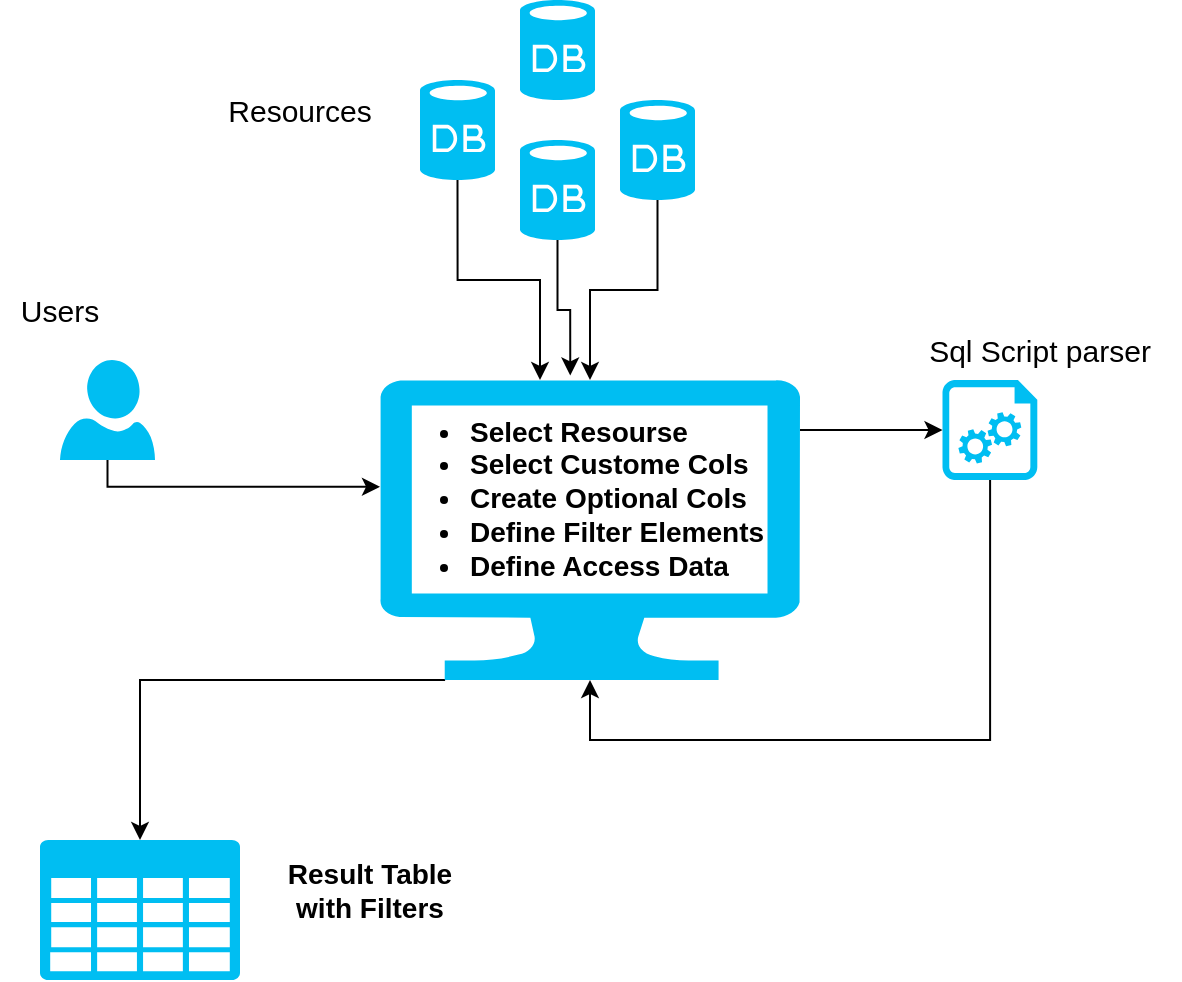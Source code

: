 <mxfile version="24.8.3">
  <diagram id="WI9T0HZ2pTsCkuznbFz-" name="Page-1">
    <mxGraphModel dx="1567" dy="591" grid="1" gridSize="10" guides="1" tooltips="1" connect="1" arrows="1" fold="1" page="1" pageScale="1" pageWidth="1169" pageHeight="827" math="0" shadow="0">
      <root>
        <mxCell id="0" />
        <mxCell id="1" parent="0" />
        <mxCell id="NRGbvaWVTnNYALB_0vKa-22" value="" style="edgeStyle=orthogonalEdgeStyle;rounded=0;orthogonalLoop=1;jettySize=auto;html=1;entryX=0.453;entryY=-0.015;entryDx=0;entryDy=0;entryPerimeter=0;" edge="1" parent="1" source="NRGbvaWVTnNYALB_0vKa-1" target="NRGbvaWVTnNYALB_0vKa-5">
          <mxGeometry relative="1" as="geometry" />
        </mxCell>
        <mxCell id="NRGbvaWVTnNYALB_0vKa-1" value="" style="verticalLabelPosition=bottom;html=1;verticalAlign=top;align=center;strokeColor=none;fillColor=#00BEF2;shape=mxgraph.azure.database;" vertex="1" parent="1">
          <mxGeometry x="570" y="190" width="37.5" height="50" as="geometry" />
        </mxCell>
        <mxCell id="NRGbvaWVTnNYALB_0vKa-20" value="" style="edgeStyle=orthogonalEdgeStyle;rounded=0;orthogonalLoop=1;jettySize=auto;html=1;" edge="1" parent="1" source="NRGbvaWVTnNYALB_0vKa-2" target="NRGbvaWVTnNYALB_0vKa-5">
          <mxGeometry relative="1" as="geometry" />
        </mxCell>
        <mxCell id="NRGbvaWVTnNYALB_0vKa-2" value="" style="verticalLabelPosition=bottom;html=1;verticalAlign=top;align=center;strokeColor=none;fillColor=#00BEF2;shape=mxgraph.azure.database;" vertex="1" parent="1">
          <mxGeometry x="620" y="170" width="37.5" height="50" as="geometry" />
        </mxCell>
        <mxCell id="NRGbvaWVTnNYALB_0vKa-3" value="" style="verticalLabelPosition=bottom;html=1;verticalAlign=top;align=center;strokeColor=none;fillColor=#00BEF2;shape=mxgraph.azure.database;" vertex="1" parent="1">
          <mxGeometry x="570" y="120" width="37.5" height="50" as="geometry" />
        </mxCell>
        <mxCell id="NRGbvaWVTnNYALB_0vKa-21" value="" style="edgeStyle=orthogonalEdgeStyle;rounded=0;orthogonalLoop=1;jettySize=auto;html=1;exitX=0.5;exitY=1;exitDx=0;exitDy=0;exitPerimeter=0;" edge="1" parent="1" source="NRGbvaWVTnNYALB_0vKa-4" target="NRGbvaWVTnNYALB_0vKa-5">
          <mxGeometry relative="1" as="geometry">
            <Array as="points">
              <mxPoint x="539" y="260" />
              <mxPoint x="580" y="260" />
            </Array>
          </mxGeometry>
        </mxCell>
        <mxCell id="NRGbvaWVTnNYALB_0vKa-4" value="" style="verticalLabelPosition=bottom;html=1;verticalAlign=top;align=center;strokeColor=none;fillColor=#00BEF2;shape=mxgraph.azure.database;" vertex="1" parent="1">
          <mxGeometry x="520" y="160" width="37.5" height="50" as="geometry" />
        </mxCell>
        <mxCell id="NRGbvaWVTnNYALB_0vKa-23" value="" style="edgeStyle=orthogonalEdgeStyle;rounded=0;orthogonalLoop=1;jettySize=auto;html=1;exitX=0.155;exitY=1;exitDx=0;exitDy=0;exitPerimeter=0;" edge="1" parent="1" source="NRGbvaWVTnNYALB_0vKa-5" target="NRGbvaWVTnNYALB_0vKa-15">
          <mxGeometry relative="1" as="geometry">
            <Array as="points">
              <mxPoint x="380" y="460" />
            </Array>
          </mxGeometry>
        </mxCell>
        <mxCell id="NRGbvaWVTnNYALB_0vKa-5" value="" style="verticalLabelPosition=bottom;html=1;verticalAlign=top;align=center;strokeColor=none;fillColor=#00BEF2;shape=mxgraph.azure.computer;pointerEvents=1;" vertex="1" parent="1">
          <mxGeometry x="500" y="310" width="210" height="150" as="geometry" />
        </mxCell>
        <mxCell id="NRGbvaWVTnNYALB_0vKa-10" value="" style="verticalLabelPosition=bottom;html=1;verticalAlign=top;align=center;strokeColor=none;fillColor=#00BEF2;shape=mxgraph.azure.user;" vertex="1" parent="1">
          <mxGeometry x="340" y="300" width="47.5" height="50" as="geometry" />
        </mxCell>
        <mxCell id="NRGbvaWVTnNYALB_0vKa-11" style="edgeStyle=orthogonalEdgeStyle;rounded=0;orthogonalLoop=1;jettySize=auto;html=1;entryX=0;entryY=0.356;entryDx=0;entryDy=0;entryPerimeter=0;" edge="1" parent="1" source="NRGbvaWVTnNYALB_0vKa-10" target="NRGbvaWVTnNYALB_0vKa-5">
          <mxGeometry relative="1" as="geometry">
            <Array as="points">
              <mxPoint x="364" y="363" />
            </Array>
          </mxGeometry>
        </mxCell>
        <mxCell id="NRGbvaWVTnNYALB_0vKa-12" value="" style="verticalLabelPosition=bottom;html=1;verticalAlign=top;align=center;strokeColor=none;fillColor=#00BEF2;shape=mxgraph.azure.startup_task;pointerEvents=1;" vertex="1" parent="1">
          <mxGeometry x="781.25" y="310" width="47.5" height="50" as="geometry" />
        </mxCell>
        <mxCell id="NRGbvaWVTnNYALB_0vKa-13" style="edgeStyle=orthogonalEdgeStyle;rounded=0;orthogonalLoop=1;jettySize=auto;html=1;entryX=0;entryY=0.5;entryDx=0;entryDy=0;entryPerimeter=0;" edge="1" parent="1" source="NRGbvaWVTnNYALB_0vKa-5" target="NRGbvaWVTnNYALB_0vKa-12">
          <mxGeometry relative="1" as="geometry">
            <Array as="points">
              <mxPoint x="690" y="335" />
              <mxPoint x="690" y="335" />
            </Array>
          </mxGeometry>
        </mxCell>
        <mxCell id="NRGbvaWVTnNYALB_0vKa-15" value="" style="verticalLabelPosition=bottom;html=1;verticalAlign=top;align=center;strokeColor=none;fillColor=#00BEF2;shape=mxgraph.azure.storage;pointerEvents=1;" vertex="1" parent="1">
          <mxGeometry x="330" y="540" width="100" height="70" as="geometry" />
        </mxCell>
        <mxCell id="NRGbvaWVTnNYALB_0vKa-17" value="Resources" style="text;html=1;align=center;verticalAlign=middle;whiteSpace=wrap;rounded=0;fontSize=15;" vertex="1" parent="1">
          <mxGeometry x="430" y="160" width="60" height="30" as="geometry" />
        </mxCell>
        <mxCell id="NRGbvaWVTnNYALB_0vKa-18" value="Users" style="text;html=1;align=center;verticalAlign=middle;whiteSpace=wrap;rounded=0;fontSize=15;" vertex="1" parent="1">
          <mxGeometry x="310" y="260" width="60" height="30" as="geometry" />
        </mxCell>
        <mxCell id="NRGbvaWVTnNYALB_0vKa-19" value="Sql Script parser" style="text;html=1;align=center;verticalAlign=middle;whiteSpace=wrap;rounded=0;fontSize=15;" vertex="1" parent="1">
          <mxGeometry x="760" y="280" width="140" height="30" as="geometry" />
        </mxCell>
        <mxCell id="NRGbvaWVTnNYALB_0vKa-24" value="&lt;ul style=&quot;font-size: 14px;&quot;&gt;&lt;li style=&quot;font-size: 14px;&quot;&gt;Select Resourse&lt;/li&gt;&lt;li style=&quot;font-size: 14px;&quot;&gt;Select Custome Cols&lt;/li&gt;&lt;li style=&quot;font-size: 14px;&quot;&gt;Create Optional Cols&lt;/li&gt;&lt;li style=&quot;font-size: 14px;&quot;&gt;Define Filter Elements&lt;/li&gt;&lt;li style=&quot;font-size: 14px;&quot;&gt;Define Access Data&lt;/li&gt;&lt;/ul&gt;" style="text;html=1;align=left;verticalAlign=middle;whiteSpace=wrap;rounded=0;fontStyle=1;fontSize=14;" vertex="1" parent="1">
          <mxGeometry x="503" y="319" width="196" height="100" as="geometry" />
        </mxCell>
        <mxCell id="NRGbvaWVTnNYALB_0vKa-25" value="Result Table with Filters" style="text;html=1;align=center;verticalAlign=middle;whiteSpace=wrap;rounded=0;fontStyle=1;fontSize=14;" vertex="1" parent="1">
          <mxGeometry x="450" y="550" width="90" height="30" as="geometry" />
        </mxCell>
        <mxCell id="NRGbvaWVTnNYALB_0vKa-26" style="edgeStyle=orthogonalEdgeStyle;rounded=0;orthogonalLoop=1;jettySize=auto;html=1;entryX=0.5;entryY=1;entryDx=0;entryDy=0;entryPerimeter=0;" edge="1" parent="1" source="NRGbvaWVTnNYALB_0vKa-12" target="NRGbvaWVTnNYALB_0vKa-5">
          <mxGeometry relative="1" as="geometry">
            <Array as="points">
              <mxPoint x="805" y="490" />
              <mxPoint x="605" y="490" />
            </Array>
          </mxGeometry>
        </mxCell>
      </root>
    </mxGraphModel>
  </diagram>
</mxfile>
